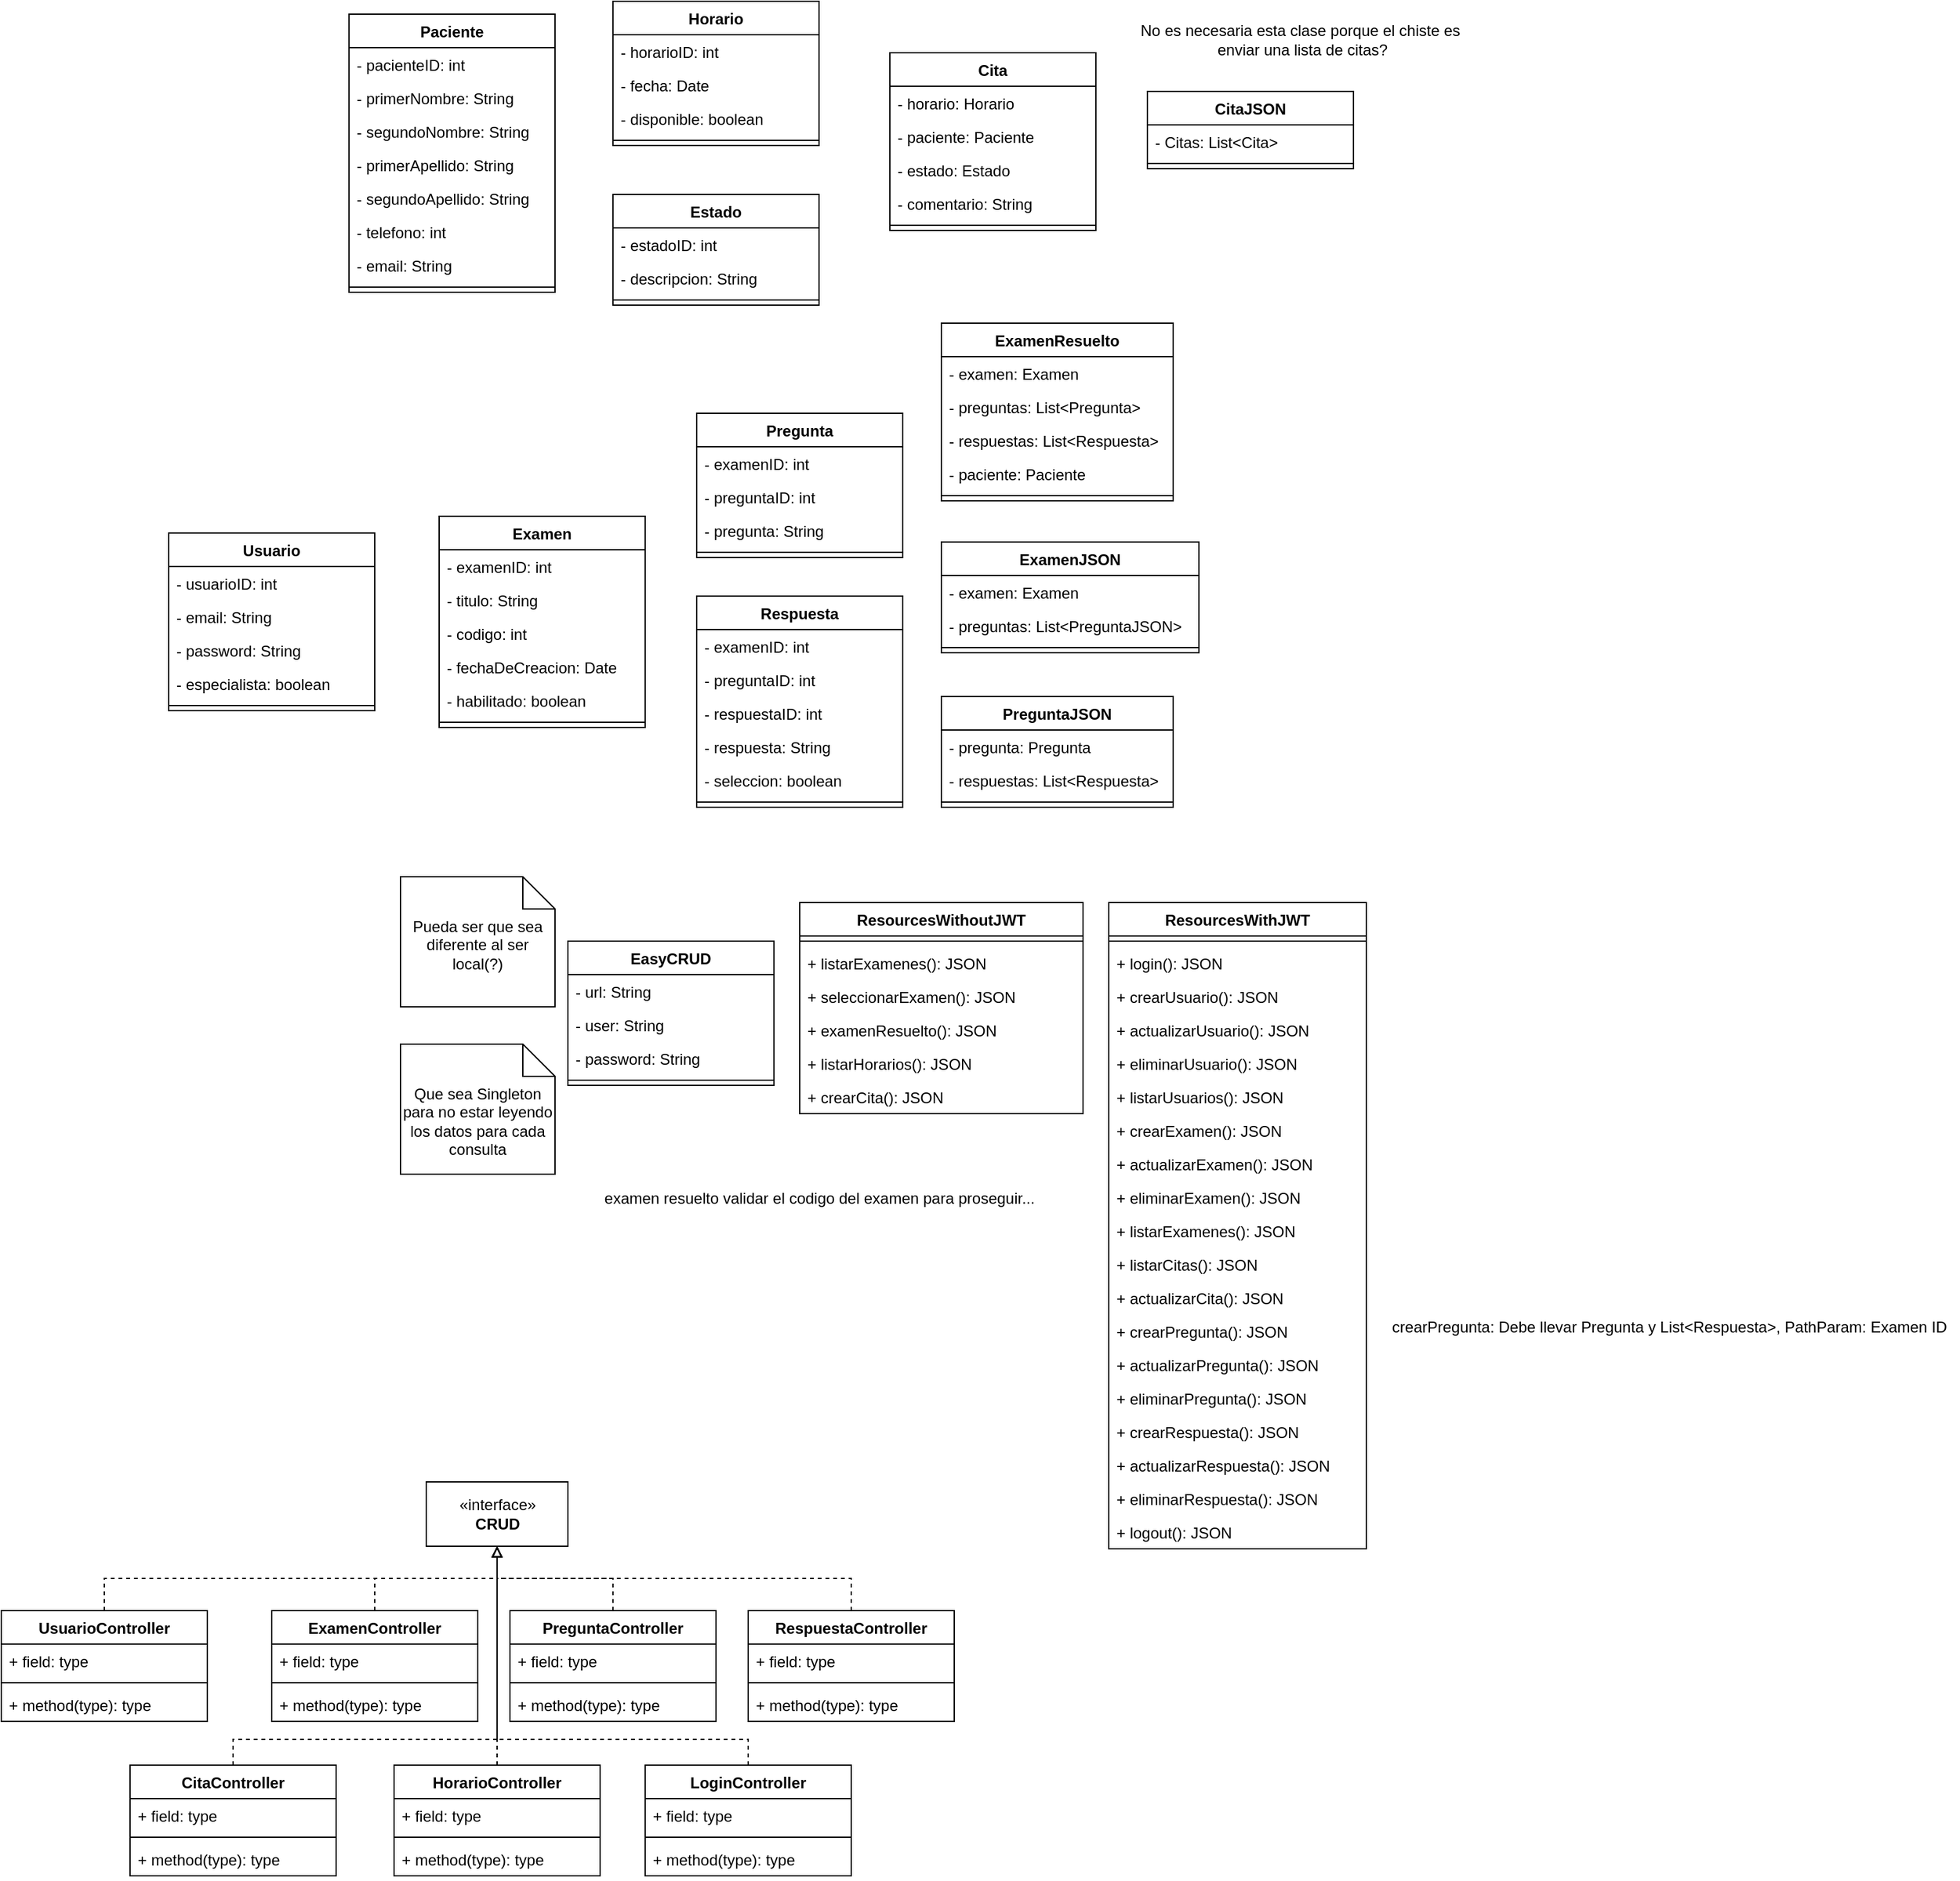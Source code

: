 <mxfile version="14.9.8" type="github">
  <diagram id="2uWcrE_OfmP0cX78-qZW" name="Page-1">
    <mxGraphModel dx="2396" dy="1718" grid="1" gridSize="10" guides="1" tooltips="1" connect="1" arrows="1" fold="1" page="1" pageScale="1" pageWidth="850" pageHeight="1100" math="0" shadow="0">
      <root>
        <mxCell id="0" />
        <mxCell id="1" parent="0" />
        <mxCell id="21oqq5tYjislm-qcUNhk-1" value="Usuario" style="swimlane;fontStyle=1;align=center;verticalAlign=top;childLayout=stackLayout;horizontal=1;startSize=26;horizontalStack=0;resizeParent=1;resizeParentMax=0;resizeLast=0;collapsible=1;marginBottom=0;" vertex="1" parent="1">
          <mxGeometry x="-80" y="363" width="160" height="138" as="geometry" />
        </mxCell>
        <mxCell id="21oqq5tYjislm-qcUNhk-26" value="- usuarioID: int" style="text;strokeColor=none;fillColor=none;align=left;verticalAlign=top;spacingLeft=4;spacingRight=4;overflow=hidden;rotatable=0;points=[[0,0.5],[1,0.5]];portConstraint=eastwest;" vertex="1" parent="21oqq5tYjislm-qcUNhk-1">
          <mxGeometry y="26" width="160" height="26" as="geometry" />
        </mxCell>
        <mxCell id="21oqq5tYjislm-qcUNhk-2" value="- email: String" style="text;strokeColor=none;fillColor=none;align=left;verticalAlign=top;spacingLeft=4;spacingRight=4;overflow=hidden;rotatable=0;points=[[0,0.5],[1,0.5]];portConstraint=eastwest;" vertex="1" parent="21oqq5tYjislm-qcUNhk-1">
          <mxGeometry y="52" width="160" height="26" as="geometry" />
        </mxCell>
        <mxCell id="21oqq5tYjislm-qcUNhk-5" value="- password: String" style="text;strokeColor=none;fillColor=none;align=left;verticalAlign=top;spacingLeft=4;spacingRight=4;overflow=hidden;rotatable=0;points=[[0,0.5],[1,0.5]];portConstraint=eastwest;" vertex="1" parent="21oqq5tYjislm-qcUNhk-1">
          <mxGeometry y="78" width="160" height="26" as="geometry" />
        </mxCell>
        <mxCell id="21oqq5tYjislm-qcUNhk-6" value="- especialista: boolean" style="text;strokeColor=none;fillColor=none;align=left;verticalAlign=top;spacingLeft=4;spacingRight=4;overflow=hidden;rotatable=0;points=[[0,0.5],[1,0.5]];portConstraint=eastwest;" vertex="1" parent="21oqq5tYjislm-qcUNhk-1">
          <mxGeometry y="104" width="160" height="26" as="geometry" />
        </mxCell>
        <mxCell id="21oqq5tYjislm-qcUNhk-3" value="" style="line;strokeWidth=1;fillColor=none;align=left;verticalAlign=middle;spacingTop=-1;spacingLeft=3;spacingRight=3;rotatable=0;labelPosition=right;points=[];portConstraint=eastwest;" vertex="1" parent="21oqq5tYjislm-qcUNhk-1">
          <mxGeometry y="130" width="160" height="8" as="geometry" />
        </mxCell>
        <mxCell id="21oqq5tYjislm-qcUNhk-7" value="Paciente" style="swimlane;fontStyle=1;align=center;verticalAlign=top;childLayout=stackLayout;horizontal=1;startSize=26;horizontalStack=0;resizeParent=1;resizeParentMax=0;resizeLast=0;collapsible=1;marginBottom=0;" vertex="1" parent="1">
          <mxGeometry x="60" y="-40" width="160" height="216" as="geometry" />
        </mxCell>
        <mxCell id="21oqq5tYjislm-qcUNhk-25" value="- pacienteID: int" style="text;strokeColor=none;fillColor=none;align=left;verticalAlign=top;spacingLeft=4;spacingRight=4;overflow=hidden;rotatable=0;points=[[0,0.5],[1,0.5]];portConstraint=eastwest;" vertex="1" parent="21oqq5tYjislm-qcUNhk-7">
          <mxGeometry y="26" width="160" height="26" as="geometry" />
        </mxCell>
        <mxCell id="21oqq5tYjislm-qcUNhk-8" value="- primerNombre: String" style="text;strokeColor=none;fillColor=none;align=left;verticalAlign=top;spacingLeft=4;spacingRight=4;overflow=hidden;rotatable=0;points=[[0,0.5],[1,0.5]];portConstraint=eastwest;" vertex="1" parent="21oqq5tYjislm-qcUNhk-7">
          <mxGeometry y="52" width="160" height="26" as="geometry" />
        </mxCell>
        <mxCell id="21oqq5tYjislm-qcUNhk-9" value="- segundoNombre: String" style="text;strokeColor=none;fillColor=none;align=left;verticalAlign=top;spacingLeft=4;spacingRight=4;overflow=hidden;rotatable=0;points=[[0,0.5],[1,0.5]];portConstraint=eastwest;" vertex="1" parent="21oqq5tYjislm-qcUNhk-7">
          <mxGeometry y="78" width="160" height="26" as="geometry" />
        </mxCell>
        <mxCell id="21oqq5tYjislm-qcUNhk-10" value="- primerApellido: String" style="text;strokeColor=none;fillColor=none;align=left;verticalAlign=top;spacingLeft=4;spacingRight=4;overflow=hidden;rotatable=0;points=[[0,0.5],[1,0.5]];portConstraint=eastwest;" vertex="1" parent="21oqq5tYjislm-qcUNhk-7">
          <mxGeometry y="104" width="160" height="26" as="geometry" />
        </mxCell>
        <mxCell id="21oqq5tYjislm-qcUNhk-12" value="- segundoApellido: String" style="text;strokeColor=none;fillColor=none;align=left;verticalAlign=top;spacingLeft=4;spacingRight=4;overflow=hidden;rotatable=0;points=[[0,0.5],[1,0.5]];portConstraint=eastwest;" vertex="1" parent="21oqq5tYjislm-qcUNhk-7">
          <mxGeometry y="130" width="160" height="26" as="geometry" />
        </mxCell>
        <mxCell id="21oqq5tYjislm-qcUNhk-14" value="- telefono: int" style="text;strokeColor=none;fillColor=none;align=left;verticalAlign=top;spacingLeft=4;spacingRight=4;overflow=hidden;rotatable=0;points=[[0,0.5],[1,0.5]];portConstraint=eastwest;" vertex="1" parent="21oqq5tYjislm-qcUNhk-7">
          <mxGeometry y="156" width="160" height="26" as="geometry" />
        </mxCell>
        <mxCell id="21oqq5tYjislm-qcUNhk-13" value="- email: String" style="text;strokeColor=none;fillColor=none;align=left;verticalAlign=top;spacingLeft=4;spacingRight=4;overflow=hidden;rotatable=0;points=[[0,0.5],[1,0.5]];portConstraint=eastwest;" vertex="1" parent="21oqq5tYjislm-qcUNhk-7">
          <mxGeometry y="182" width="160" height="26" as="geometry" />
        </mxCell>
        <mxCell id="21oqq5tYjislm-qcUNhk-11" value="" style="line;strokeWidth=1;fillColor=none;align=left;verticalAlign=middle;spacingTop=-1;spacingLeft=3;spacingRight=3;rotatable=0;labelPosition=right;points=[];portConstraint=eastwest;" vertex="1" parent="21oqq5tYjislm-qcUNhk-7">
          <mxGeometry y="208" width="160" height="8" as="geometry" />
        </mxCell>
        <mxCell id="21oqq5tYjislm-qcUNhk-17" value="Examen" style="swimlane;fontStyle=1;align=center;verticalAlign=top;childLayout=stackLayout;horizontal=1;startSize=26;horizontalStack=0;resizeParent=1;resizeParentMax=0;resizeLast=0;collapsible=1;marginBottom=0;" vertex="1" parent="1">
          <mxGeometry x="130" y="350" width="160" height="164" as="geometry" />
        </mxCell>
        <mxCell id="21oqq5tYjislm-qcUNhk-22" value="- examenID: int" style="text;strokeColor=none;fillColor=none;align=left;verticalAlign=top;spacingLeft=4;spacingRight=4;overflow=hidden;rotatable=0;points=[[0,0.5],[1,0.5]];portConstraint=eastwest;" vertex="1" parent="21oqq5tYjislm-qcUNhk-17">
          <mxGeometry y="26" width="160" height="26" as="geometry" />
        </mxCell>
        <mxCell id="21oqq5tYjislm-qcUNhk-18" value="- titulo: String" style="text;strokeColor=none;fillColor=none;align=left;verticalAlign=top;spacingLeft=4;spacingRight=4;overflow=hidden;rotatable=0;points=[[0,0.5],[1,0.5]];portConstraint=eastwest;" vertex="1" parent="21oqq5tYjislm-qcUNhk-17">
          <mxGeometry y="52" width="160" height="26" as="geometry" />
        </mxCell>
        <mxCell id="21oqq5tYjislm-qcUNhk-19" value="- codigo: int" style="text;strokeColor=none;fillColor=none;align=left;verticalAlign=top;spacingLeft=4;spacingRight=4;overflow=hidden;rotatable=0;points=[[0,0.5],[1,0.5]];portConstraint=eastwest;" vertex="1" parent="21oqq5tYjislm-qcUNhk-17">
          <mxGeometry y="78" width="160" height="26" as="geometry" />
        </mxCell>
        <mxCell id="21oqq5tYjislm-qcUNhk-20" value="- fechaDeCreacion: Date" style="text;strokeColor=none;fillColor=none;align=left;verticalAlign=top;spacingLeft=4;spacingRight=4;overflow=hidden;rotatable=0;points=[[0,0.5],[1,0.5]];portConstraint=eastwest;" vertex="1" parent="21oqq5tYjislm-qcUNhk-17">
          <mxGeometry y="104" width="160" height="26" as="geometry" />
        </mxCell>
        <mxCell id="21oqq5tYjislm-qcUNhk-21" value="- habilitado: boolean" style="text;strokeColor=none;fillColor=none;align=left;verticalAlign=top;spacingLeft=4;spacingRight=4;overflow=hidden;rotatable=0;points=[[0,0.5],[1,0.5]];portConstraint=eastwest;" vertex="1" parent="21oqq5tYjislm-qcUNhk-17">
          <mxGeometry y="130" width="160" height="26" as="geometry" />
        </mxCell>
        <mxCell id="21oqq5tYjislm-qcUNhk-24" value="" style="line;strokeWidth=1;fillColor=none;align=left;verticalAlign=middle;spacingTop=-1;spacingLeft=3;spacingRight=3;rotatable=0;labelPosition=right;points=[];portConstraint=eastwest;" vertex="1" parent="21oqq5tYjislm-qcUNhk-17">
          <mxGeometry y="156" width="160" height="8" as="geometry" />
        </mxCell>
        <mxCell id="21oqq5tYjislm-qcUNhk-27" value="Pregunta" style="swimlane;fontStyle=1;align=center;verticalAlign=top;childLayout=stackLayout;horizontal=1;startSize=26;horizontalStack=0;resizeParent=1;resizeParentMax=0;resizeLast=0;collapsible=1;marginBottom=0;" vertex="1" parent="1">
          <mxGeometry x="330" y="270" width="160" height="112" as="geometry" />
        </mxCell>
        <mxCell id="21oqq5tYjislm-qcUNhk-28" value="- examenID: int" style="text;strokeColor=none;fillColor=none;align=left;verticalAlign=top;spacingLeft=4;spacingRight=4;overflow=hidden;rotatable=0;points=[[0,0.5],[1,0.5]];portConstraint=eastwest;" vertex="1" parent="21oqq5tYjislm-qcUNhk-27">
          <mxGeometry y="26" width="160" height="26" as="geometry" />
        </mxCell>
        <mxCell id="21oqq5tYjislm-qcUNhk-29" value="- preguntaID: int" style="text;strokeColor=none;fillColor=none;align=left;verticalAlign=top;spacingLeft=4;spacingRight=4;overflow=hidden;rotatable=0;points=[[0,0.5],[1,0.5]];portConstraint=eastwest;" vertex="1" parent="21oqq5tYjislm-qcUNhk-27">
          <mxGeometry y="52" width="160" height="26" as="geometry" />
        </mxCell>
        <mxCell id="21oqq5tYjislm-qcUNhk-30" value="- pregunta: String" style="text;strokeColor=none;fillColor=none;align=left;verticalAlign=top;spacingLeft=4;spacingRight=4;overflow=hidden;rotatable=0;points=[[0,0.5],[1,0.5]];portConstraint=eastwest;" vertex="1" parent="21oqq5tYjislm-qcUNhk-27">
          <mxGeometry y="78" width="160" height="26" as="geometry" />
        </mxCell>
        <mxCell id="21oqq5tYjislm-qcUNhk-33" value="" style="line;strokeWidth=1;fillColor=none;align=left;verticalAlign=middle;spacingTop=-1;spacingLeft=3;spacingRight=3;rotatable=0;labelPosition=right;points=[];portConstraint=eastwest;" vertex="1" parent="21oqq5tYjislm-qcUNhk-27">
          <mxGeometry y="104" width="160" height="8" as="geometry" />
        </mxCell>
        <mxCell id="21oqq5tYjislm-qcUNhk-34" value="Respuesta" style="swimlane;fontStyle=1;align=center;verticalAlign=top;childLayout=stackLayout;horizontal=1;startSize=26;horizontalStack=0;resizeParent=1;resizeParentMax=0;resizeLast=0;collapsible=1;marginBottom=0;" vertex="1" parent="1">
          <mxGeometry x="330" y="412" width="160" height="164" as="geometry" />
        </mxCell>
        <mxCell id="21oqq5tYjislm-qcUNhk-35" value="- examenID: int" style="text;strokeColor=none;fillColor=none;align=left;verticalAlign=top;spacingLeft=4;spacingRight=4;overflow=hidden;rotatable=0;points=[[0,0.5],[1,0.5]];portConstraint=eastwest;" vertex="1" parent="21oqq5tYjislm-qcUNhk-34">
          <mxGeometry y="26" width="160" height="26" as="geometry" />
        </mxCell>
        <mxCell id="21oqq5tYjislm-qcUNhk-36" value="- preguntaID: int" style="text;strokeColor=none;fillColor=none;align=left;verticalAlign=top;spacingLeft=4;spacingRight=4;overflow=hidden;rotatable=0;points=[[0,0.5],[1,0.5]];portConstraint=eastwest;" vertex="1" parent="21oqq5tYjislm-qcUNhk-34">
          <mxGeometry y="52" width="160" height="26" as="geometry" />
        </mxCell>
        <mxCell id="21oqq5tYjislm-qcUNhk-37" value="- respuestaID: int" style="text;strokeColor=none;fillColor=none;align=left;verticalAlign=top;spacingLeft=4;spacingRight=4;overflow=hidden;rotatable=0;points=[[0,0.5],[1,0.5]];portConstraint=eastwest;" vertex="1" parent="21oqq5tYjislm-qcUNhk-34">
          <mxGeometry y="78" width="160" height="26" as="geometry" />
        </mxCell>
        <mxCell id="21oqq5tYjislm-qcUNhk-40" value="- respuesta: String" style="text;strokeColor=none;fillColor=none;align=left;verticalAlign=top;spacingLeft=4;spacingRight=4;overflow=hidden;rotatable=0;points=[[0,0.5],[1,0.5]];portConstraint=eastwest;" vertex="1" parent="21oqq5tYjislm-qcUNhk-34">
          <mxGeometry y="104" width="160" height="26" as="geometry" />
        </mxCell>
        <mxCell id="21oqq5tYjislm-qcUNhk-178" value="- seleccion: boolean" style="text;strokeColor=none;fillColor=none;align=left;verticalAlign=top;spacingLeft=4;spacingRight=4;overflow=hidden;rotatable=0;points=[[0,0.5],[1,0.5]];portConstraint=eastwest;" vertex="1" parent="21oqq5tYjislm-qcUNhk-34">
          <mxGeometry y="130" width="160" height="26" as="geometry" />
        </mxCell>
        <mxCell id="21oqq5tYjislm-qcUNhk-38" value="" style="line;strokeWidth=1;fillColor=none;align=left;verticalAlign=middle;spacingTop=-1;spacingLeft=3;spacingRight=3;rotatable=0;labelPosition=right;points=[];portConstraint=eastwest;" vertex="1" parent="21oqq5tYjislm-qcUNhk-34">
          <mxGeometry y="156" width="160" height="8" as="geometry" />
        </mxCell>
        <mxCell id="21oqq5tYjislm-qcUNhk-41" value="Horario" style="swimlane;fontStyle=1;align=center;verticalAlign=top;childLayout=stackLayout;horizontal=1;startSize=26;horizontalStack=0;resizeParent=1;resizeParentMax=0;resizeLast=0;collapsible=1;marginBottom=0;" vertex="1" parent="1">
          <mxGeometry x="265" y="-50" width="160" height="112" as="geometry" />
        </mxCell>
        <mxCell id="21oqq5tYjislm-qcUNhk-42" value="- horarioID: int" style="text;strokeColor=none;fillColor=none;align=left;verticalAlign=top;spacingLeft=4;spacingRight=4;overflow=hidden;rotatable=0;points=[[0,0.5],[1,0.5]];portConstraint=eastwest;" vertex="1" parent="21oqq5tYjislm-qcUNhk-41">
          <mxGeometry y="26" width="160" height="26" as="geometry" />
        </mxCell>
        <mxCell id="21oqq5tYjislm-qcUNhk-43" value="- fecha: Date" style="text;strokeColor=none;fillColor=none;align=left;verticalAlign=top;spacingLeft=4;spacingRight=4;overflow=hidden;rotatable=0;points=[[0,0.5],[1,0.5]];portConstraint=eastwest;" vertex="1" parent="21oqq5tYjislm-qcUNhk-41">
          <mxGeometry y="52" width="160" height="26" as="geometry" />
        </mxCell>
        <mxCell id="21oqq5tYjislm-qcUNhk-44" value="- disponible: boolean" style="text;strokeColor=none;fillColor=none;align=left;verticalAlign=top;spacingLeft=4;spacingRight=4;overflow=hidden;rotatable=0;points=[[0,0.5],[1,0.5]];portConstraint=eastwest;" vertex="1" parent="21oqq5tYjislm-qcUNhk-41">
          <mxGeometry y="78" width="160" height="26" as="geometry" />
        </mxCell>
        <mxCell id="21oqq5tYjislm-qcUNhk-45" value="" style="line;strokeWidth=1;fillColor=none;align=left;verticalAlign=middle;spacingTop=-1;spacingLeft=3;spacingRight=3;rotatable=0;labelPosition=right;points=[];portConstraint=eastwest;" vertex="1" parent="21oqq5tYjislm-qcUNhk-41">
          <mxGeometry y="104" width="160" height="8" as="geometry" />
        </mxCell>
        <mxCell id="21oqq5tYjislm-qcUNhk-53" value="Cita" style="swimlane;fontStyle=1;align=center;verticalAlign=top;childLayout=stackLayout;horizontal=1;startSize=26;horizontalStack=0;resizeParent=1;resizeParentMax=0;resizeLast=0;collapsible=1;marginBottom=0;" vertex="1" parent="1">
          <mxGeometry x="480" y="-10" width="160" height="138" as="geometry" />
        </mxCell>
        <mxCell id="21oqq5tYjislm-qcUNhk-54" value="- horario: Horario" style="text;strokeColor=none;fillColor=none;align=left;verticalAlign=top;spacingLeft=4;spacingRight=4;overflow=hidden;rotatable=0;points=[[0,0.5],[1,0.5]];portConstraint=eastwest;" vertex="1" parent="21oqq5tYjislm-qcUNhk-53">
          <mxGeometry y="26" width="160" height="26" as="geometry" />
        </mxCell>
        <mxCell id="21oqq5tYjislm-qcUNhk-55" value="- paciente: Paciente" style="text;strokeColor=none;fillColor=none;align=left;verticalAlign=top;spacingLeft=4;spacingRight=4;overflow=hidden;rotatable=0;points=[[0,0.5],[1,0.5]];portConstraint=eastwest;" vertex="1" parent="21oqq5tYjislm-qcUNhk-53">
          <mxGeometry y="52" width="160" height="26" as="geometry" />
        </mxCell>
        <mxCell id="21oqq5tYjislm-qcUNhk-56" value="- estado: Estado" style="text;strokeColor=none;fillColor=none;align=left;verticalAlign=top;spacingLeft=4;spacingRight=4;overflow=hidden;rotatable=0;points=[[0,0.5],[1,0.5]];portConstraint=eastwest;" vertex="1" parent="21oqq5tYjislm-qcUNhk-53">
          <mxGeometry y="78" width="160" height="26" as="geometry" />
        </mxCell>
        <mxCell id="21oqq5tYjislm-qcUNhk-57" value="- comentario: String" style="text;strokeColor=none;fillColor=none;align=left;verticalAlign=top;spacingLeft=4;spacingRight=4;overflow=hidden;rotatable=0;points=[[0,0.5],[1,0.5]];portConstraint=eastwest;" vertex="1" parent="21oqq5tYjislm-qcUNhk-53">
          <mxGeometry y="104" width="160" height="26" as="geometry" />
        </mxCell>
        <mxCell id="21oqq5tYjislm-qcUNhk-58" value="" style="line;strokeWidth=1;fillColor=none;align=left;verticalAlign=middle;spacingTop=-1;spacingLeft=3;spacingRight=3;rotatable=0;labelPosition=right;points=[];portConstraint=eastwest;" vertex="1" parent="21oqq5tYjislm-qcUNhk-53">
          <mxGeometry y="130" width="160" height="8" as="geometry" />
        </mxCell>
        <mxCell id="21oqq5tYjislm-qcUNhk-59" value="Estado" style="swimlane;fontStyle=1;align=center;verticalAlign=top;childLayout=stackLayout;horizontal=1;startSize=26;horizontalStack=0;resizeParent=1;resizeParentMax=0;resizeLast=0;collapsible=1;marginBottom=0;" vertex="1" parent="1">
          <mxGeometry x="265" y="100" width="160" height="86" as="geometry" />
        </mxCell>
        <mxCell id="21oqq5tYjislm-qcUNhk-60" value="- estadoID: int" style="text;strokeColor=none;fillColor=none;align=left;verticalAlign=top;spacingLeft=4;spacingRight=4;overflow=hidden;rotatable=0;points=[[0,0.5],[1,0.5]];portConstraint=eastwest;" vertex="1" parent="21oqq5tYjislm-qcUNhk-59">
          <mxGeometry y="26" width="160" height="26" as="geometry" />
        </mxCell>
        <mxCell id="21oqq5tYjislm-qcUNhk-63" value="- descripcion: String" style="text;strokeColor=none;fillColor=none;align=left;verticalAlign=top;spacingLeft=4;spacingRight=4;overflow=hidden;rotatable=0;points=[[0,0.5],[1,0.5]];portConstraint=eastwest;" vertex="1" parent="21oqq5tYjislm-qcUNhk-59">
          <mxGeometry y="52" width="160" height="26" as="geometry" />
        </mxCell>
        <mxCell id="21oqq5tYjislm-qcUNhk-64" value="" style="line;strokeWidth=1;fillColor=none;align=left;verticalAlign=middle;spacingTop=-1;spacingLeft=3;spacingRight=3;rotatable=0;labelPosition=right;points=[];portConstraint=eastwest;" vertex="1" parent="21oqq5tYjislm-qcUNhk-59">
          <mxGeometry y="78" width="160" height="8" as="geometry" />
        </mxCell>
        <mxCell id="21oqq5tYjislm-qcUNhk-65" value="ExamenJSON" style="swimlane;fontStyle=1;align=center;verticalAlign=top;childLayout=stackLayout;horizontal=1;startSize=26;horizontalStack=0;resizeParent=1;resizeParentMax=0;resizeLast=0;collapsible=1;marginBottom=0;" vertex="1" parent="1">
          <mxGeometry x="520" y="370" width="200" height="86" as="geometry" />
        </mxCell>
        <mxCell id="21oqq5tYjislm-qcUNhk-66" value="- examen: Examen" style="text;strokeColor=none;fillColor=none;align=left;verticalAlign=top;spacingLeft=4;spacingRight=4;overflow=hidden;rotatable=0;points=[[0,0.5],[1,0.5]];portConstraint=eastwest;" vertex="1" parent="21oqq5tYjislm-qcUNhk-65">
          <mxGeometry y="26" width="200" height="26" as="geometry" />
        </mxCell>
        <mxCell id="21oqq5tYjislm-qcUNhk-67" value="- preguntas: List&lt;PreguntaJSON&gt;" style="text;strokeColor=none;fillColor=none;align=left;verticalAlign=top;spacingLeft=4;spacingRight=4;overflow=hidden;rotatable=0;points=[[0,0.5],[1,0.5]];portConstraint=eastwest;" vertex="1" parent="21oqq5tYjislm-qcUNhk-65">
          <mxGeometry y="52" width="200" height="26" as="geometry" />
        </mxCell>
        <mxCell id="21oqq5tYjislm-qcUNhk-69" value="" style="line;strokeWidth=1;fillColor=none;align=left;verticalAlign=middle;spacingTop=-1;spacingLeft=3;spacingRight=3;rotatable=0;labelPosition=right;points=[];portConstraint=eastwest;" vertex="1" parent="21oqq5tYjislm-qcUNhk-65">
          <mxGeometry y="78" width="200" height="8" as="geometry" />
        </mxCell>
        <mxCell id="21oqq5tYjislm-qcUNhk-70" value="CitaJSON" style="swimlane;fontStyle=1;align=center;verticalAlign=top;childLayout=stackLayout;horizontal=1;startSize=26;horizontalStack=0;resizeParent=1;resizeParentMax=0;resizeLast=0;collapsible=1;marginBottom=0;" vertex="1" parent="1">
          <mxGeometry x="680" y="20" width="160" height="60" as="geometry" />
        </mxCell>
        <mxCell id="21oqq5tYjislm-qcUNhk-74" value="- Citas: List&lt;Cita&gt;" style="text;strokeColor=none;fillColor=none;align=left;verticalAlign=top;spacingLeft=4;spacingRight=4;overflow=hidden;rotatable=0;points=[[0,0.5],[1,0.5]];portConstraint=eastwest;" vertex="1" parent="21oqq5tYjislm-qcUNhk-70">
          <mxGeometry y="26" width="160" height="26" as="geometry" />
        </mxCell>
        <mxCell id="21oqq5tYjislm-qcUNhk-75" value="" style="line;strokeWidth=1;fillColor=none;align=left;verticalAlign=middle;spacingTop=-1;spacingLeft=3;spacingRight=3;rotatable=0;labelPosition=right;points=[];portConstraint=eastwest;" vertex="1" parent="21oqq5tYjislm-qcUNhk-70">
          <mxGeometry y="52" width="160" height="8" as="geometry" />
        </mxCell>
        <mxCell id="21oqq5tYjislm-qcUNhk-76" value="No es necesaria esta clase porque el chiste es&amp;nbsp;&lt;br&gt;enviar una lista de citas?&lt;br&gt;" style="text;html=1;align=center;verticalAlign=middle;resizable=0;points=[];autosize=1;strokeColor=none;" vertex="1" parent="1">
          <mxGeometry x="665" y="-35" width="270" height="30" as="geometry" />
        </mxCell>
        <mxCell id="21oqq5tYjislm-qcUNhk-77" value="EasyCRUD" style="swimlane;fontStyle=1;align=center;verticalAlign=top;childLayout=stackLayout;horizontal=1;startSize=26;horizontalStack=0;resizeParent=1;resizeParentMax=0;resizeLast=0;collapsible=1;marginBottom=0;" vertex="1" parent="1">
          <mxGeometry x="230" y="680" width="160" height="112" as="geometry" />
        </mxCell>
        <mxCell id="21oqq5tYjislm-qcUNhk-78" value="- url: String" style="text;strokeColor=none;fillColor=none;align=left;verticalAlign=top;spacingLeft=4;spacingRight=4;overflow=hidden;rotatable=0;points=[[0,0.5],[1,0.5]];portConstraint=eastwest;" vertex="1" parent="21oqq5tYjislm-qcUNhk-77">
          <mxGeometry y="26" width="160" height="26" as="geometry" />
        </mxCell>
        <mxCell id="21oqq5tYjislm-qcUNhk-81" value="- user: String" style="text;strokeColor=none;fillColor=none;align=left;verticalAlign=top;spacingLeft=4;spacingRight=4;overflow=hidden;rotatable=0;points=[[0,0.5],[1,0.5]];portConstraint=eastwest;" vertex="1" parent="21oqq5tYjislm-qcUNhk-77">
          <mxGeometry y="52" width="160" height="26" as="geometry" />
        </mxCell>
        <mxCell id="21oqq5tYjislm-qcUNhk-83" value="- password: String" style="text;strokeColor=none;fillColor=none;align=left;verticalAlign=top;spacingLeft=4;spacingRight=4;overflow=hidden;rotatable=0;points=[[0,0.5],[1,0.5]];portConstraint=eastwest;" vertex="1" parent="21oqq5tYjislm-qcUNhk-77">
          <mxGeometry y="78" width="160" height="26" as="geometry" />
        </mxCell>
        <mxCell id="21oqq5tYjislm-qcUNhk-79" value="" style="line;strokeWidth=1;fillColor=none;align=left;verticalAlign=middle;spacingTop=-1;spacingLeft=3;spacingRight=3;rotatable=0;labelPosition=right;points=[];portConstraint=eastwest;" vertex="1" parent="21oqq5tYjislm-qcUNhk-77">
          <mxGeometry y="104" width="160" height="8" as="geometry" />
        </mxCell>
        <mxCell id="21oqq5tYjislm-qcUNhk-84" value="Pueda ser que sea diferente al ser local(?)" style="shape=note2;boundedLbl=1;whiteSpace=wrap;html=1;size=25;verticalAlign=top;align=center;" vertex="1" parent="1">
          <mxGeometry x="100" y="630" width="120" height="101" as="geometry" />
        </mxCell>
        <mxCell id="21oqq5tYjislm-qcUNhk-93" value="Que sea Singleton para no estar leyendo los datos para cada consulta" style="shape=note2;boundedLbl=1;whiteSpace=wrap;html=1;size=25;verticalAlign=top;align=center;" vertex="1" parent="1">
          <mxGeometry x="100" y="760" width="120" height="101" as="geometry" />
        </mxCell>
        <mxCell id="21oqq5tYjislm-qcUNhk-94" value="ResourcesWithoutJWT" style="swimlane;fontStyle=1;align=center;verticalAlign=top;childLayout=stackLayout;horizontal=1;startSize=26;horizontalStack=0;resizeParent=1;resizeParentMax=0;resizeLast=0;collapsible=1;marginBottom=0;" vertex="1" parent="1">
          <mxGeometry x="410" y="650" width="220" height="164" as="geometry" />
        </mxCell>
        <mxCell id="21oqq5tYjislm-qcUNhk-96" value="" style="line;strokeWidth=1;fillColor=none;align=left;verticalAlign=middle;spacingTop=-1;spacingLeft=3;spacingRight=3;rotatable=0;labelPosition=right;points=[];portConstraint=eastwest;" vertex="1" parent="21oqq5tYjislm-qcUNhk-94">
          <mxGeometry y="26" width="220" height="8" as="geometry" />
        </mxCell>
        <mxCell id="21oqq5tYjislm-qcUNhk-97" value="+ listarExamenes(): JSON" style="text;strokeColor=none;fillColor=none;align=left;verticalAlign=top;spacingLeft=4;spacingRight=4;overflow=hidden;rotatable=0;points=[[0,0.5],[1,0.5]];portConstraint=eastwest;" vertex="1" parent="21oqq5tYjislm-qcUNhk-94">
          <mxGeometry y="34" width="220" height="26" as="geometry" />
        </mxCell>
        <mxCell id="21oqq5tYjislm-qcUNhk-102" value="+ seleccionarExamen(): JSON" style="text;strokeColor=none;fillColor=none;align=left;verticalAlign=top;spacingLeft=4;spacingRight=4;overflow=hidden;rotatable=0;points=[[0,0.5],[1,0.5]];portConstraint=eastwest;" vertex="1" parent="21oqq5tYjislm-qcUNhk-94">
          <mxGeometry y="60" width="220" height="26" as="geometry" />
        </mxCell>
        <mxCell id="21oqq5tYjislm-qcUNhk-103" value="+ examenResuelto(): JSON" style="text;strokeColor=none;fillColor=none;align=left;verticalAlign=top;spacingLeft=4;spacingRight=4;overflow=hidden;rotatable=0;points=[[0,0.5],[1,0.5]];portConstraint=eastwest;" vertex="1" parent="21oqq5tYjislm-qcUNhk-94">
          <mxGeometry y="86" width="220" height="26" as="geometry" />
        </mxCell>
        <mxCell id="21oqq5tYjislm-qcUNhk-104" value="+ listarHorarios(): JSON" style="text;strokeColor=none;fillColor=none;align=left;verticalAlign=top;spacingLeft=4;spacingRight=4;overflow=hidden;rotatable=0;points=[[0,0.5],[1,0.5]];portConstraint=eastwest;" vertex="1" parent="21oqq5tYjislm-qcUNhk-94">
          <mxGeometry y="112" width="220" height="26" as="geometry" />
        </mxCell>
        <mxCell id="21oqq5tYjislm-qcUNhk-105" value="+ crearCita(): JSON" style="text;strokeColor=none;fillColor=none;align=left;verticalAlign=top;spacingLeft=4;spacingRight=4;overflow=hidden;rotatable=0;points=[[0,0.5],[1,0.5]];portConstraint=eastwest;" vertex="1" parent="21oqq5tYjislm-qcUNhk-94">
          <mxGeometry y="138" width="220" height="26" as="geometry" />
        </mxCell>
        <mxCell id="21oqq5tYjislm-qcUNhk-98" value="ResourcesWithJWT" style="swimlane;fontStyle=1;align=center;verticalAlign=top;childLayout=stackLayout;horizontal=1;startSize=26;horizontalStack=0;resizeParent=1;resizeParentMax=0;resizeLast=0;collapsible=1;marginBottom=0;" vertex="1" parent="1">
          <mxGeometry x="650" y="650" width="200" height="502" as="geometry" />
        </mxCell>
        <mxCell id="21oqq5tYjislm-qcUNhk-100" value="" style="line;strokeWidth=1;fillColor=none;align=left;verticalAlign=middle;spacingTop=-1;spacingLeft=3;spacingRight=3;rotatable=0;labelPosition=right;points=[];portConstraint=eastwest;" vertex="1" parent="21oqq5tYjislm-qcUNhk-98">
          <mxGeometry y="26" width="200" height="8" as="geometry" />
        </mxCell>
        <mxCell id="21oqq5tYjislm-qcUNhk-106" value="+ login(): JSON" style="text;strokeColor=none;fillColor=none;align=left;verticalAlign=top;spacingLeft=4;spacingRight=4;overflow=hidden;rotatable=0;points=[[0,0.5],[1,0.5]];portConstraint=eastwest;" vertex="1" parent="21oqq5tYjislm-qcUNhk-98">
          <mxGeometry y="34" width="200" height="26" as="geometry" />
        </mxCell>
        <mxCell id="21oqq5tYjislm-qcUNhk-101" value="+ crearUsuario(): JSON" style="text;strokeColor=none;fillColor=none;align=left;verticalAlign=top;spacingLeft=4;spacingRight=4;overflow=hidden;rotatable=0;points=[[0,0.5],[1,0.5]];portConstraint=eastwest;" vertex="1" parent="21oqq5tYjislm-qcUNhk-98">
          <mxGeometry y="60" width="200" height="26" as="geometry" />
        </mxCell>
        <mxCell id="21oqq5tYjislm-qcUNhk-107" value="+ actualizarUsuario(): JSON" style="text;strokeColor=none;fillColor=none;align=left;verticalAlign=top;spacingLeft=4;spacingRight=4;overflow=hidden;rotatable=0;points=[[0,0.5],[1,0.5]];portConstraint=eastwest;" vertex="1" parent="21oqq5tYjislm-qcUNhk-98">
          <mxGeometry y="86" width="200" height="26" as="geometry" />
        </mxCell>
        <mxCell id="21oqq5tYjislm-qcUNhk-108" value="+ eliminarUsuario(): JSON" style="text;strokeColor=none;fillColor=none;align=left;verticalAlign=top;spacingLeft=4;spacingRight=4;overflow=hidden;rotatable=0;points=[[0,0.5],[1,0.5]];portConstraint=eastwest;" vertex="1" parent="21oqq5tYjislm-qcUNhk-98">
          <mxGeometry y="112" width="200" height="26" as="geometry" />
        </mxCell>
        <mxCell id="21oqq5tYjislm-qcUNhk-109" value="+ listarUsuarios(): JSON" style="text;strokeColor=none;fillColor=none;align=left;verticalAlign=top;spacingLeft=4;spacingRight=4;overflow=hidden;rotatable=0;points=[[0,0.5],[1,0.5]];portConstraint=eastwest;" vertex="1" parent="21oqq5tYjislm-qcUNhk-98">
          <mxGeometry y="138" width="200" height="26" as="geometry" />
        </mxCell>
        <mxCell id="21oqq5tYjislm-qcUNhk-110" value="+ crearExamen(): JSON" style="text;strokeColor=none;fillColor=none;align=left;verticalAlign=top;spacingLeft=4;spacingRight=4;overflow=hidden;rotatable=0;points=[[0,0.5],[1,0.5]];portConstraint=eastwest;" vertex="1" parent="21oqq5tYjislm-qcUNhk-98">
          <mxGeometry y="164" width="200" height="26" as="geometry" />
        </mxCell>
        <mxCell id="21oqq5tYjislm-qcUNhk-111" value="+ actualizarExamen(): JSON" style="text;strokeColor=none;fillColor=none;align=left;verticalAlign=top;spacingLeft=4;spacingRight=4;overflow=hidden;rotatable=0;points=[[0,0.5],[1,0.5]];portConstraint=eastwest;" vertex="1" parent="21oqq5tYjislm-qcUNhk-98">
          <mxGeometry y="190" width="200" height="26" as="geometry" />
        </mxCell>
        <mxCell id="21oqq5tYjislm-qcUNhk-112" value="+ eliminarExamen(): JSON" style="text;strokeColor=none;fillColor=none;align=left;verticalAlign=top;spacingLeft=4;spacingRight=4;overflow=hidden;rotatable=0;points=[[0,0.5],[1,0.5]];portConstraint=eastwest;" vertex="1" parent="21oqq5tYjislm-qcUNhk-98">
          <mxGeometry y="216" width="200" height="26" as="geometry" />
        </mxCell>
        <mxCell id="21oqq5tYjislm-qcUNhk-113" value="+ listarExamenes(): JSON" style="text;strokeColor=none;fillColor=none;align=left;verticalAlign=top;spacingLeft=4;spacingRight=4;overflow=hidden;rotatable=0;points=[[0,0.5],[1,0.5]];portConstraint=eastwest;" vertex="1" parent="21oqq5tYjislm-qcUNhk-98">
          <mxGeometry y="242" width="200" height="26" as="geometry" />
        </mxCell>
        <mxCell id="21oqq5tYjislm-qcUNhk-114" value="+ listarCitas(): JSON" style="text;strokeColor=none;fillColor=none;align=left;verticalAlign=top;spacingLeft=4;spacingRight=4;overflow=hidden;rotatable=0;points=[[0,0.5],[1,0.5]];portConstraint=eastwest;" vertex="1" parent="21oqq5tYjislm-qcUNhk-98">
          <mxGeometry y="268" width="200" height="26" as="geometry" />
        </mxCell>
        <mxCell id="21oqq5tYjislm-qcUNhk-115" value="+ actualizarCita(): JSON" style="text;strokeColor=none;fillColor=none;align=left;verticalAlign=top;spacingLeft=4;spacingRight=4;overflow=hidden;rotatable=0;points=[[0,0.5],[1,0.5]];portConstraint=eastwest;" vertex="1" parent="21oqq5tYjislm-qcUNhk-98">
          <mxGeometry y="294" width="200" height="26" as="geometry" />
        </mxCell>
        <mxCell id="21oqq5tYjislm-qcUNhk-124" value="+ crearPregunta(): JSON" style="text;strokeColor=none;fillColor=none;align=left;verticalAlign=top;spacingLeft=4;spacingRight=4;overflow=hidden;rotatable=0;points=[[0,0.5],[1,0.5]];portConstraint=eastwest;" vertex="1" parent="21oqq5tYjislm-qcUNhk-98">
          <mxGeometry y="320" width="200" height="26" as="geometry" />
        </mxCell>
        <mxCell id="21oqq5tYjislm-qcUNhk-122" value="+ actualizarPregunta(): JSON" style="text;strokeColor=none;fillColor=none;align=left;verticalAlign=top;spacingLeft=4;spacingRight=4;overflow=hidden;rotatable=0;points=[[0,0.5],[1,0.5]];portConstraint=eastwest;" vertex="1" parent="21oqq5tYjislm-qcUNhk-98">
          <mxGeometry y="346" width="200" height="26" as="geometry" />
        </mxCell>
        <mxCell id="21oqq5tYjislm-qcUNhk-123" value="+ eliminarPregunta(): JSON" style="text;strokeColor=none;fillColor=none;align=left;verticalAlign=top;spacingLeft=4;spacingRight=4;overflow=hidden;rotatable=0;points=[[0,0.5],[1,0.5]];portConstraint=eastwest;" vertex="1" parent="21oqq5tYjislm-qcUNhk-98">
          <mxGeometry y="372" width="200" height="26" as="geometry" />
        </mxCell>
        <mxCell id="21oqq5tYjislm-qcUNhk-125" value="+ crearRespuesta(): JSON" style="text;strokeColor=none;fillColor=none;align=left;verticalAlign=top;spacingLeft=4;spacingRight=4;overflow=hidden;rotatable=0;points=[[0,0.5],[1,0.5]];portConstraint=eastwest;" vertex="1" parent="21oqq5tYjislm-qcUNhk-98">
          <mxGeometry y="398" width="200" height="26" as="geometry" />
        </mxCell>
        <mxCell id="21oqq5tYjislm-qcUNhk-126" value="+ actualizarRespuesta(): JSON" style="text;strokeColor=none;fillColor=none;align=left;verticalAlign=top;spacingLeft=4;spacingRight=4;overflow=hidden;rotatable=0;points=[[0,0.5],[1,0.5]];portConstraint=eastwest;" vertex="1" parent="21oqq5tYjislm-qcUNhk-98">
          <mxGeometry y="424" width="200" height="26" as="geometry" />
        </mxCell>
        <mxCell id="21oqq5tYjislm-qcUNhk-127" value="+ eliminarRespuesta(): JSON" style="text;strokeColor=none;fillColor=none;align=left;verticalAlign=top;spacingLeft=4;spacingRight=4;overflow=hidden;rotatable=0;points=[[0,0.5],[1,0.5]];portConstraint=eastwest;" vertex="1" parent="21oqq5tYjislm-qcUNhk-98">
          <mxGeometry y="450" width="200" height="26" as="geometry" />
        </mxCell>
        <mxCell id="21oqq5tYjislm-qcUNhk-134" value="+ logout(): JSON" style="text;strokeColor=none;fillColor=none;align=left;verticalAlign=top;spacingLeft=4;spacingRight=4;overflow=hidden;rotatable=0;points=[[0,0.5],[1,0.5]];portConstraint=eastwest;" vertex="1" parent="21oqq5tYjislm-qcUNhk-98">
          <mxGeometry y="476" width="200" height="26" as="geometry" />
        </mxCell>
        <mxCell id="21oqq5tYjislm-qcUNhk-116" value="ExamenResuelto" style="swimlane;fontStyle=1;align=center;verticalAlign=top;childLayout=stackLayout;horizontal=1;startSize=26;horizontalStack=0;resizeParent=1;resizeParentMax=0;resizeLast=0;collapsible=1;marginBottom=0;" vertex="1" parent="1">
          <mxGeometry x="520" y="200" width="180" height="138" as="geometry" />
        </mxCell>
        <mxCell id="21oqq5tYjislm-qcUNhk-117" value="- examen: Examen" style="text;strokeColor=none;fillColor=none;align=left;verticalAlign=top;spacingLeft=4;spacingRight=4;overflow=hidden;rotatable=0;points=[[0,0.5],[1,0.5]];portConstraint=eastwest;" vertex="1" parent="21oqq5tYjislm-qcUNhk-116">
          <mxGeometry y="26" width="180" height="26" as="geometry" />
        </mxCell>
        <mxCell id="21oqq5tYjislm-qcUNhk-118" value="- preguntas: List&lt;Pregunta&gt;" style="text;strokeColor=none;fillColor=none;align=left;verticalAlign=top;spacingLeft=4;spacingRight=4;overflow=hidden;rotatable=0;points=[[0,0.5],[1,0.5]];portConstraint=eastwest;" vertex="1" parent="21oqq5tYjislm-qcUNhk-116">
          <mxGeometry y="52" width="180" height="26" as="geometry" />
        </mxCell>
        <mxCell id="21oqq5tYjislm-qcUNhk-121" value="- respuestas: List&lt;Respuesta&gt;" style="text;strokeColor=none;fillColor=none;align=left;verticalAlign=top;spacingLeft=4;spacingRight=4;overflow=hidden;rotatable=0;points=[[0,0.5],[1,0.5]];portConstraint=eastwest;" vertex="1" parent="21oqq5tYjislm-qcUNhk-116">
          <mxGeometry y="78" width="180" height="26" as="geometry" />
        </mxCell>
        <mxCell id="21oqq5tYjislm-qcUNhk-119" value="- paciente: Paciente" style="text;strokeColor=none;fillColor=none;align=left;verticalAlign=top;spacingLeft=4;spacingRight=4;overflow=hidden;rotatable=0;points=[[0,0.5],[1,0.5]];portConstraint=eastwest;" vertex="1" parent="21oqq5tYjislm-qcUNhk-116">
          <mxGeometry y="104" width="180" height="26" as="geometry" />
        </mxCell>
        <mxCell id="21oqq5tYjislm-qcUNhk-120" value="" style="line;strokeWidth=1;fillColor=none;align=left;verticalAlign=middle;spacingTop=-1;spacingLeft=3;spacingRight=3;rotatable=0;labelPosition=right;points=[];portConstraint=eastwest;" vertex="1" parent="21oqq5tYjislm-qcUNhk-116">
          <mxGeometry y="130" width="180" height="8" as="geometry" />
        </mxCell>
        <mxCell id="21oqq5tYjislm-qcUNhk-128" value="crearPregunta: Debe llevar Pregunta y List&amp;lt;Respuesta&amp;gt;, PathParam: Examen ID" style="text;html=1;align=center;verticalAlign=middle;resizable=0;points=[];autosize=1;strokeColor=none;" vertex="1" parent="1">
          <mxGeometry x="860" y="970" width="450" height="20" as="geometry" />
        </mxCell>
        <mxCell id="21oqq5tYjislm-qcUNhk-129" value="PreguntaJSON" style="swimlane;fontStyle=1;align=center;verticalAlign=top;childLayout=stackLayout;horizontal=1;startSize=26;horizontalStack=0;resizeParent=1;resizeParentMax=0;resizeLast=0;collapsible=1;marginBottom=0;" vertex="1" parent="1">
          <mxGeometry x="520" y="490" width="180" height="86" as="geometry" />
        </mxCell>
        <mxCell id="21oqq5tYjislm-qcUNhk-130" value="- pregunta: Pregunta" style="text;strokeColor=none;fillColor=none;align=left;verticalAlign=top;spacingLeft=4;spacingRight=4;overflow=hidden;rotatable=0;points=[[0,0.5],[1,0.5]];portConstraint=eastwest;" vertex="1" parent="21oqq5tYjislm-qcUNhk-129">
          <mxGeometry y="26" width="180" height="26" as="geometry" />
        </mxCell>
        <mxCell id="21oqq5tYjislm-qcUNhk-131" value="- respuestas: List&lt;Respuesta&gt;" style="text;strokeColor=none;fillColor=none;align=left;verticalAlign=top;spacingLeft=4;spacingRight=4;overflow=hidden;rotatable=0;points=[[0,0.5],[1,0.5]];portConstraint=eastwest;" vertex="1" parent="21oqq5tYjislm-qcUNhk-129">
          <mxGeometry y="52" width="180" height="26" as="geometry" />
        </mxCell>
        <mxCell id="21oqq5tYjislm-qcUNhk-133" value="" style="line;strokeWidth=1;fillColor=none;align=left;verticalAlign=middle;spacingTop=-1;spacingLeft=3;spacingRight=3;rotatable=0;labelPosition=right;points=[];portConstraint=eastwest;" vertex="1" parent="21oqq5tYjislm-qcUNhk-129">
          <mxGeometry y="78" width="180" height="8" as="geometry" />
        </mxCell>
        <mxCell id="21oqq5tYjislm-qcUNhk-165" style="edgeStyle=orthogonalEdgeStyle;rounded=0;orthogonalLoop=1;jettySize=auto;html=1;exitX=0.5;exitY=0;exitDx=0;exitDy=0;entryX=0.5;entryY=1;entryDx=0;entryDy=0;dashed=1;endArrow=block;endFill=0;" edge="1" parent="1" source="21oqq5tYjislm-qcUNhk-135" target="21oqq5tYjislm-qcUNhk-163">
          <mxGeometry relative="1" as="geometry" />
        </mxCell>
        <mxCell id="21oqq5tYjislm-qcUNhk-135" value="UsuarioController" style="swimlane;fontStyle=1;align=center;verticalAlign=top;childLayout=stackLayout;horizontal=1;startSize=26;horizontalStack=0;resizeParent=1;resizeParentMax=0;resizeLast=0;collapsible=1;marginBottom=0;" vertex="1" parent="1">
          <mxGeometry x="-210" y="1200" width="160" height="86" as="geometry" />
        </mxCell>
        <mxCell id="21oqq5tYjislm-qcUNhk-136" value="+ field: type" style="text;strokeColor=none;fillColor=none;align=left;verticalAlign=top;spacingLeft=4;spacingRight=4;overflow=hidden;rotatable=0;points=[[0,0.5],[1,0.5]];portConstraint=eastwest;" vertex="1" parent="21oqq5tYjislm-qcUNhk-135">
          <mxGeometry y="26" width="160" height="26" as="geometry" />
        </mxCell>
        <mxCell id="21oqq5tYjislm-qcUNhk-137" value="" style="line;strokeWidth=1;fillColor=none;align=left;verticalAlign=middle;spacingTop=-1;spacingLeft=3;spacingRight=3;rotatable=0;labelPosition=right;points=[];portConstraint=eastwest;" vertex="1" parent="21oqq5tYjislm-qcUNhk-135">
          <mxGeometry y="52" width="160" height="8" as="geometry" />
        </mxCell>
        <mxCell id="21oqq5tYjislm-qcUNhk-138" value="+ method(type): type" style="text;strokeColor=none;fillColor=none;align=left;verticalAlign=top;spacingLeft=4;spacingRight=4;overflow=hidden;rotatable=0;points=[[0,0.5],[1,0.5]];portConstraint=eastwest;" vertex="1" parent="21oqq5tYjislm-qcUNhk-135">
          <mxGeometry y="60" width="160" height="26" as="geometry" />
        </mxCell>
        <mxCell id="21oqq5tYjislm-qcUNhk-166" style="edgeStyle=orthogonalEdgeStyle;rounded=0;orthogonalLoop=1;jettySize=auto;html=1;exitX=0.5;exitY=0;exitDx=0;exitDy=0;entryX=0.5;entryY=1;entryDx=0;entryDy=0;dashed=1;endArrow=block;endFill=0;" edge="1" parent="1" source="21oqq5tYjislm-qcUNhk-139" target="21oqq5tYjislm-qcUNhk-163">
          <mxGeometry relative="1" as="geometry" />
        </mxCell>
        <mxCell id="21oqq5tYjislm-qcUNhk-139" value="ExamenController" style="swimlane;fontStyle=1;align=center;verticalAlign=top;childLayout=stackLayout;horizontal=1;startSize=26;horizontalStack=0;resizeParent=1;resizeParentMax=0;resizeLast=0;collapsible=1;marginBottom=0;" vertex="1" parent="1">
          <mxGeometry y="1200" width="160" height="86" as="geometry" />
        </mxCell>
        <mxCell id="21oqq5tYjislm-qcUNhk-140" value="+ field: type" style="text;strokeColor=none;fillColor=none;align=left;verticalAlign=top;spacingLeft=4;spacingRight=4;overflow=hidden;rotatable=0;points=[[0,0.5],[1,0.5]];portConstraint=eastwest;" vertex="1" parent="21oqq5tYjislm-qcUNhk-139">
          <mxGeometry y="26" width="160" height="26" as="geometry" />
        </mxCell>
        <mxCell id="21oqq5tYjislm-qcUNhk-141" value="" style="line;strokeWidth=1;fillColor=none;align=left;verticalAlign=middle;spacingTop=-1;spacingLeft=3;spacingRight=3;rotatable=0;labelPosition=right;points=[];portConstraint=eastwest;" vertex="1" parent="21oqq5tYjislm-qcUNhk-139">
          <mxGeometry y="52" width="160" height="8" as="geometry" />
        </mxCell>
        <mxCell id="21oqq5tYjislm-qcUNhk-142" value="+ method(type): type" style="text;strokeColor=none;fillColor=none;align=left;verticalAlign=top;spacingLeft=4;spacingRight=4;overflow=hidden;rotatable=0;points=[[0,0.5],[1,0.5]];portConstraint=eastwest;" vertex="1" parent="21oqq5tYjislm-qcUNhk-139">
          <mxGeometry y="60" width="160" height="26" as="geometry" />
        </mxCell>
        <mxCell id="21oqq5tYjislm-qcUNhk-173" style="edgeStyle=orthogonalEdgeStyle;rounded=0;orthogonalLoop=1;jettySize=auto;html=1;exitX=0.5;exitY=0;exitDx=0;exitDy=0;entryX=0.5;entryY=1;entryDx=0;entryDy=0;dashed=1;endArrow=block;endFill=0;" edge="1" parent="1" source="21oqq5tYjislm-qcUNhk-143" target="21oqq5tYjislm-qcUNhk-163">
          <mxGeometry relative="1" as="geometry">
            <Array as="points">
              <mxPoint x="-30" y="1300" />
              <mxPoint x="175" y="1300" />
            </Array>
          </mxGeometry>
        </mxCell>
        <mxCell id="21oqq5tYjislm-qcUNhk-143" value="CitaController" style="swimlane;fontStyle=1;align=center;verticalAlign=top;childLayout=stackLayout;horizontal=1;startSize=26;horizontalStack=0;resizeParent=1;resizeParentMax=0;resizeLast=0;collapsible=1;marginBottom=0;" vertex="1" parent="1">
          <mxGeometry x="-110" y="1320" width="160" height="86" as="geometry" />
        </mxCell>
        <mxCell id="21oqq5tYjislm-qcUNhk-144" value="+ field: type" style="text;strokeColor=none;fillColor=none;align=left;verticalAlign=top;spacingLeft=4;spacingRight=4;overflow=hidden;rotatable=0;points=[[0,0.5],[1,0.5]];portConstraint=eastwest;" vertex="1" parent="21oqq5tYjislm-qcUNhk-143">
          <mxGeometry y="26" width="160" height="26" as="geometry" />
        </mxCell>
        <mxCell id="21oqq5tYjislm-qcUNhk-145" value="" style="line;strokeWidth=1;fillColor=none;align=left;verticalAlign=middle;spacingTop=-1;spacingLeft=3;spacingRight=3;rotatable=0;labelPosition=right;points=[];portConstraint=eastwest;" vertex="1" parent="21oqq5tYjislm-qcUNhk-143">
          <mxGeometry y="52" width="160" height="8" as="geometry" />
        </mxCell>
        <mxCell id="21oqq5tYjislm-qcUNhk-146" value="+ method(type): type" style="text;strokeColor=none;fillColor=none;align=left;verticalAlign=top;spacingLeft=4;spacingRight=4;overflow=hidden;rotatable=0;points=[[0,0.5],[1,0.5]];portConstraint=eastwest;" vertex="1" parent="21oqq5tYjislm-qcUNhk-143">
          <mxGeometry y="60" width="160" height="26" as="geometry" />
        </mxCell>
        <mxCell id="21oqq5tYjislm-qcUNhk-167" style="edgeStyle=orthogonalEdgeStyle;rounded=0;orthogonalLoop=1;jettySize=auto;html=1;exitX=0.5;exitY=0;exitDx=0;exitDy=0;entryX=0.5;entryY=1;entryDx=0;entryDy=0;dashed=1;endArrow=block;endFill=0;" edge="1" parent="1" source="21oqq5tYjislm-qcUNhk-147" target="21oqq5tYjislm-qcUNhk-163">
          <mxGeometry relative="1" as="geometry" />
        </mxCell>
        <mxCell id="21oqq5tYjislm-qcUNhk-147" value="PreguntaController" style="swimlane;fontStyle=1;align=center;verticalAlign=top;childLayout=stackLayout;horizontal=1;startSize=26;horizontalStack=0;resizeParent=1;resizeParentMax=0;resizeLast=0;collapsible=1;marginBottom=0;" vertex="1" parent="1">
          <mxGeometry x="185" y="1200" width="160" height="86" as="geometry" />
        </mxCell>
        <mxCell id="21oqq5tYjislm-qcUNhk-148" value="+ field: type" style="text;strokeColor=none;fillColor=none;align=left;verticalAlign=top;spacingLeft=4;spacingRight=4;overflow=hidden;rotatable=0;points=[[0,0.5],[1,0.5]];portConstraint=eastwest;" vertex="1" parent="21oqq5tYjislm-qcUNhk-147">
          <mxGeometry y="26" width="160" height="26" as="geometry" />
        </mxCell>
        <mxCell id="21oqq5tYjislm-qcUNhk-149" value="" style="line;strokeWidth=1;fillColor=none;align=left;verticalAlign=middle;spacingTop=-1;spacingLeft=3;spacingRight=3;rotatable=0;labelPosition=right;points=[];portConstraint=eastwest;" vertex="1" parent="21oqq5tYjislm-qcUNhk-147">
          <mxGeometry y="52" width="160" height="8" as="geometry" />
        </mxCell>
        <mxCell id="21oqq5tYjislm-qcUNhk-150" value="+ method(type): type" style="text;strokeColor=none;fillColor=none;align=left;verticalAlign=top;spacingLeft=4;spacingRight=4;overflow=hidden;rotatable=0;points=[[0,0.5],[1,0.5]];portConstraint=eastwest;" vertex="1" parent="21oqq5tYjislm-qcUNhk-147">
          <mxGeometry y="60" width="160" height="26" as="geometry" />
        </mxCell>
        <mxCell id="21oqq5tYjislm-qcUNhk-168" style="edgeStyle=orthogonalEdgeStyle;rounded=0;orthogonalLoop=1;jettySize=auto;html=1;exitX=0.5;exitY=0;exitDx=0;exitDy=0;entryX=0.5;entryY=1;entryDx=0;entryDy=0;dashed=1;endArrow=block;endFill=0;" edge="1" parent="1" source="21oqq5tYjislm-qcUNhk-151" target="21oqq5tYjislm-qcUNhk-163">
          <mxGeometry relative="1" as="geometry" />
        </mxCell>
        <mxCell id="21oqq5tYjislm-qcUNhk-151" value="RespuestaController" style="swimlane;fontStyle=1;align=center;verticalAlign=top;childLayout=stackLayout;horizontal=1;startSize=26;horizontalStack=0;resizeParent=1;resizeParentMax=0;resizeLast=0;collapsible=1;marginBottom=0;" vertex="1" parent="1">
          <mxGeometry x="370" y="1200" width="160" height="86" as="geometry" />
        </mxCell>
        <mxCell id="21oqq5tYjislm-qcUNhk-152" value="+ field: type" style="text;strokeColor=none;fillColor=none;align=left;verticalAlign=top;spacingLeft=4;spacingRight=4;overflow=hidden;rotatable=0;points=[[0,0.5],[1,0.5]];portConstraint=eastwest;" vertex="1" parent="21oqq5tYjislm-qcUNhk-151">
          <mxGeometry y="26" width="160" height="26" as="geometry" />
        </mxCell>
        <mxCell id="21oqq5tYjislm-qcUNhk-153" value="" style="line;strokeWidth=1;fillColor=none;align=left;verticalAlign=middle;spacingTop=-1;spacingLeft=3;spacingRight=3;rotatable=0;labelPosition=right;points=[];portConstraint=eastwest;" vertex="1" parent="21oqq5tYjislm-qcUNhk-151">
          <mxGeometry y="52" width="160" height="8" as="geometry" />
        </mxCell>
        <mxCell id="21oqq5tYjislm-qcUNhk-154" value="+ method(type): type" style="text;strokeColor=none;fillColor=none;align=left;verticalAlign=top;spacingLeft=4;spacingRight=4;overflow=hidden;rotatable=0;points=[[0,0.5],[1,0.5]];portConstraint=eastwest;" vertex="1" parent="21oqq5tYjislm-qcUNhk-151">
          <mxGeometry y="60" width="160" height="26" as="geometry" />
        </mxCell>
        <mxCell id="21oqq5tYjislm-qcUNhk-174" style="edgeStyle=orthogonalEdgeStyle;rounded=0;orthogonalLoop=1;jettySize=auto;html=1;exitX=0.5;exitY=0;exitDx=0;exitDy=0;entryX=0.5;entryY=1;entryDx=0;entryDy=0;dashed=1;endArrow=block;endFill=0;" edge="1" parent="1" source="21oqq5tYjislm-qcUNhk-155" target="21oqq5tYjislm-qcUNhk-163">
          <mxGeometry relative="1" as="geometry" />
        </mxCell>
        <mxCell id="21oqq5tYjislm-qcUNhk-155" value="HorarioController" style="swimlane;fontStyle=1;align=center;verticalAlign=top;childLayout=stackLayout;horizontal=1;startSize=26;horizontalStack=0;resizeParent=1;resizeParentMax=0;resizeLast=0;collapsible=1;marginBottom=0;" vertex="1" parent="1">
          <mxGeometry x="95" y="1320" width="160" height="86" as="geometry" />
        </mxCell>
        <mxCell id="21oqq5tYjislm-qcUNhk-156" value="+ field: type" style="text;strokeColor=none;fillColor=none;align=left;verticalAlign=top;spacingLeft=4;spacingRight=4;overflow=hidden;rotatable=0;points=[[0,0.5],[1,0.5]];portConstraint=eastwest;" vertex="1" parent="21oqq5tYjislm-qcUNhk-155">
          <mxGeometry y="26" width="160" height="26" as="geometry" />
        </mxCell>
        <mxCell id="21oqq5tYjislm-qcUNhk-157" value="" style="line;strokeWidth=1;fillColor=none;align=left;verticalAlign=middle;spacingTop=-1;spacingLeft=3;spacingRight=3;rotatable=0;labelPosition=right;points=[];portConstraint=eastwest;" vertex="1" parent="21oqq5tYjislm-qcUNhk-155">
          <mxGeometry y="52" width="160" height="8" as="geometry" />
        </mxCell>
        <mxCell id="21oqq5tYjislm-qcUNhk-158" value="+ method(type): type" style="text;strokeColor=none;fillColor=none;align=left;verticalAlign=top;spacingLeft=4;spacingRight=4;overflow=hidden;rotatable=0;points=[[0,0.5],[1,0.5]];portConstraint=eastwest;" vertex="1" parent="21oqq5tYjislm-qcUNhk-155">
          <mxGeometry y="60" width="160" height="26" as="geometry" />
        </mxCell>
        <mxCell id="21oqq5tYjislm-qcUNhk-176" style="edgeStyle=orthogonalEdgeStyle;rounded=0;orthogonalLoop=1;jettySize=auto;html=1;exitX=0.5;exitY=0;exitDx=0;exitDy=0;entryX=0.5;entryY=1;entryDx=0;entryDy=0;dashed=1;endArrow=block;endFill=0;" edge="1" parent="1" source="21oqq5tYjislm-qcUNhk-159" target="21oqq5tYjislm-qcUNhk-163">
          <mxGeometry relative="1" as="geometry">
            <Array as="points">
              <mxPoint x="370" y="1300" />
              <mxPoint x="175" y="1300" />
            </Array>
          </mxGeometry>
        </mxCell>
        <mxCell id="21oqq5tYjislm-qcUNhk-159" value="LoginController" style="swimlane;fontStyle=1;align=center;verticalAlign=top;childLayout=stackLayout;horizontal=1;startSize=26;horizontalStack=0;resizeParent=1;resizeParentMax=0;resizeLast=0;collapsible=1;marginBottom=0;" vertex="1" parent="1">
          <mxGeometry x="290" y="1320" width="160" height="86" as="geometry" />
        </mxCell>
        <mxCell id="21oqq5tYjislm-qcUNhk-160" value="+ field: type" style="text;strokeColor=none;fillColor=none;align=left;verticalAlign=top;spacingLeft=4;spacingRight=4;overflow=hidden;rotatable=0;points=[[0,0.5],[1,0.5]];portConstraint=eastwest;" vertex="1" parent="21oqq5tYjislm-qcUNhk-159">
          <mxGeometry y="26" width="160" height="26" as="geometry" />
        </mxCell>
        <mxCell id="21oqq5tYjislm-qcUNhk-161" value="" style="line;strokeWidth=1;fillColor=none;align=left;verticalAlign=middle;spacingTop=-1;spacingLeft=3;spacingRight=3;rotatable=0;labelPosition=right;points=[];portConstraint=eastwest;" vertex="1" parent="21oqq5tYjislm-qcUNhk-159">
          <mxGeometry y="52" width="160" height="8" as="geometry" />
        </mxCell>
        <mxCell id="21oqq5tYjislm-qcUNhk-162" value="+ method(type): type" style="text;strokeColor=none;fillColor=none;align=left;verticalAlign=top;spacingLeft=4;spacingRight=4;overflow=hidden;rotatable=0;points=[[0,0.5],[1,0.5]];portConstraint=eastwest;" vertex="1" parent="21oqq5tYjislm-qcUNhk-159">
          <mxGeometry y="60" width="160" height="26" as="geometry" />
        </mxCell>
        <mxCell id="21oqq5tYjislm-qcUNhk-163" value="«interface»&lt;br&gt;&lt;b&gt;CRUD&lt;/b&gt;" style="html=1;" vertex="1" parent="1">
          <mxGeometry x="120" y="1100" width="110" height="50" as="geometry" />
        </mxCell>
        <mxCell id="21oqq5tYjislm-qcUNhk-177" value="examen resuelto validar el codigo del examen para proseguir..." style="text;html=1;align=center;verticalAlign=middle;resizable=0;points=[];autosize=1;strokeColor=none;" vertex="1" parent="1">
          <mxGeometry x="250" y="870" width="350" height="20" as="geometry" />
        </mxCell>
      </root>
    </mxGraphModel>
  </diagram>
</mxfile>
